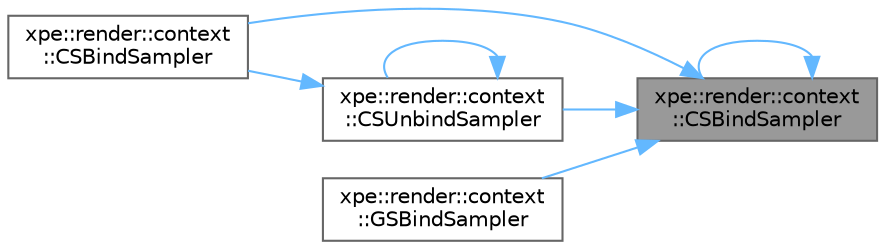 digraph "xpe::render::context::CSBindSampler"
{
 // LATEX_PDF_SIZE
  bgcolor="transparent";
  edge [fontname=Helvetica,fontsize=10,labelfontname=Helvetica,labelfontsize=10];
  node [fontname=Helvetica,fontsize=10,shape=box,height=0.2,width=0.4];
  rankdir="RL";
  Node1 [id="Node000001",label="xpe::render::context\l::CSBindSampler",height=0.2,width=0.4,color="gray40", fillcolor="grey60", style="filled", fontcolor="black",tooltip=" "];
  Node1 -> Node1 [id="edge7_Node000001_Node000001",dir="back",color="steelblue1",style="solid",tooltip=" "];
  Node1 -> Node2 [id="edge8_Node000001_Node000002",dir="back",color="steelblue1",style="solid",tooltip=" "];
  Node2 [id="Node000002",label="xpe::render::context\l::CSBindSampler",height=0.2,width=0.4,color="grey40", fillcolor="white", style="filled",URL="$namespacexpe_1_1render_1_1context.html#a06b6abc5f4a7d3fe0b48430d9a8b4c13",tooltip=" "];
  Node1 -> Node3 [id="edge9_Node000001_Node000003",dir="back",color="steelblue1",style="solid",tooltip=" "];
  Node3 [id="Node000003",label="xpe::render::context\l::CSUnbindSampler",height=0.2,width=0.4,color="grey40", fillcolor="white", style="filled",URL="$namespacexpe_1_1render_1_1context.html#a55f4aaf4adaa170ec94d7f66e5bdebd5",tooltip=" "];
  Node3 -> Node2 [id="edge10_Node000003_Node000002",dir="back",color="steelblue1",style="solid",tooltip=" "];
  Node3 -> Node3 [id="edge11_Node000003_Node000003",dir="back",color="steelblue1",style="solid",tooltip=" "];
  Node1 -> Node4 [id="edge12_Node000001_Node000004",dir="back",color="steelblue1",style="solid",tooltip=" "];
  Node4 [id="Node000004",label="xpe::render::context\l::GSBindSampler",height=0.2,width=0.4,color="grey40", fillcolor="white", style="filled",URL="$namespacexpe_1_1render_1_1context.html#a6622346d13576fefd4dc7d247e461c39",tooltip=" "];
}
